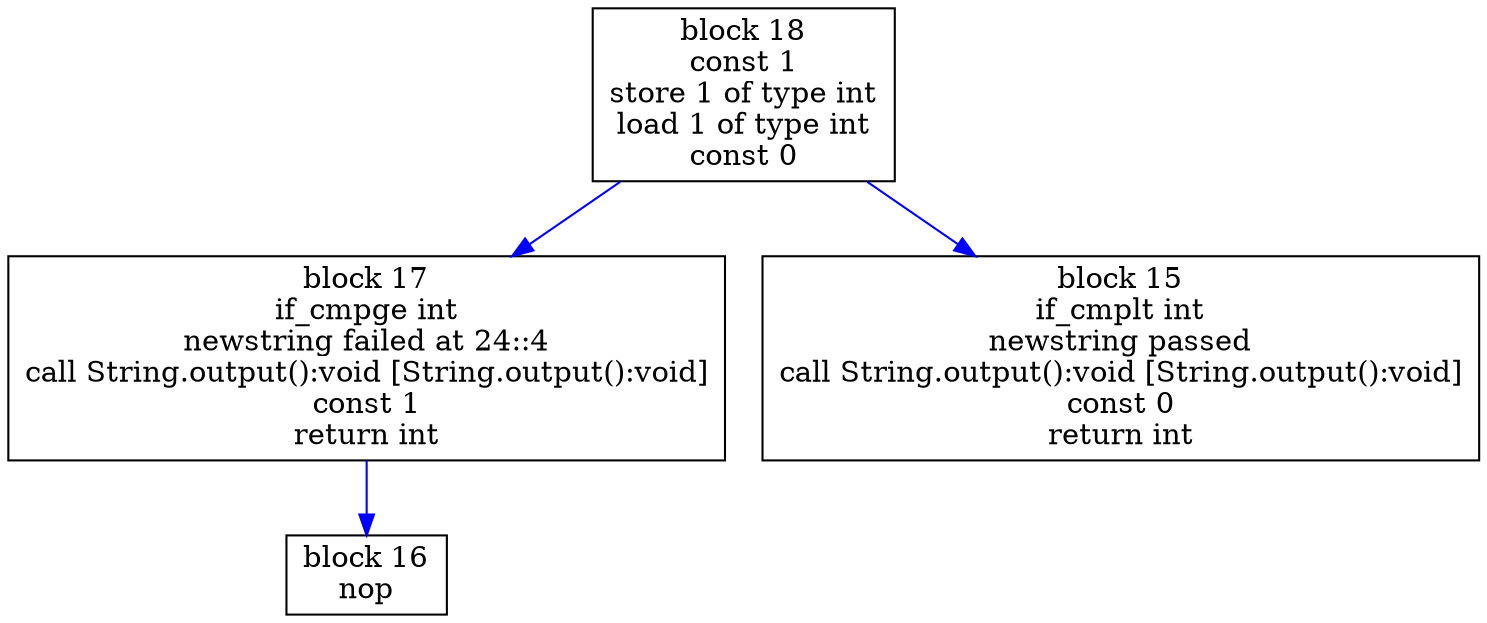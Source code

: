 digraph "Led.prova():void" {
size = "11,7.5";
codeblock_18 [ shape = box, label = "block 18\nconst 1\nstore 1 of type int\nload 1 of type int\nconst 0"];
codeblock_17 [ shape = box, label = "block 17\nif_cmpge int\nnewstring failed at 24::4\ncall String.output():void [String.output():void]\nconst 1\nreturn int"];
codeblock_16 [ shape = box, label = "block 16\nnop"];
codeblock_17->codeblock_16 [color = blue label = "" fontsize = 8]
codeblock_18->codeblock_17 [color = blue label = "" fontsize = 8]
codeblock_15 [ shape = box, label = "block 15\nif_cmplt int\nnewstring passed\ncall String.output():void [String.output():void]\nconst 0\nreturn int"];
codeblock_18->codeblock_15 [color = blue label = "" fontsize = 8]
}